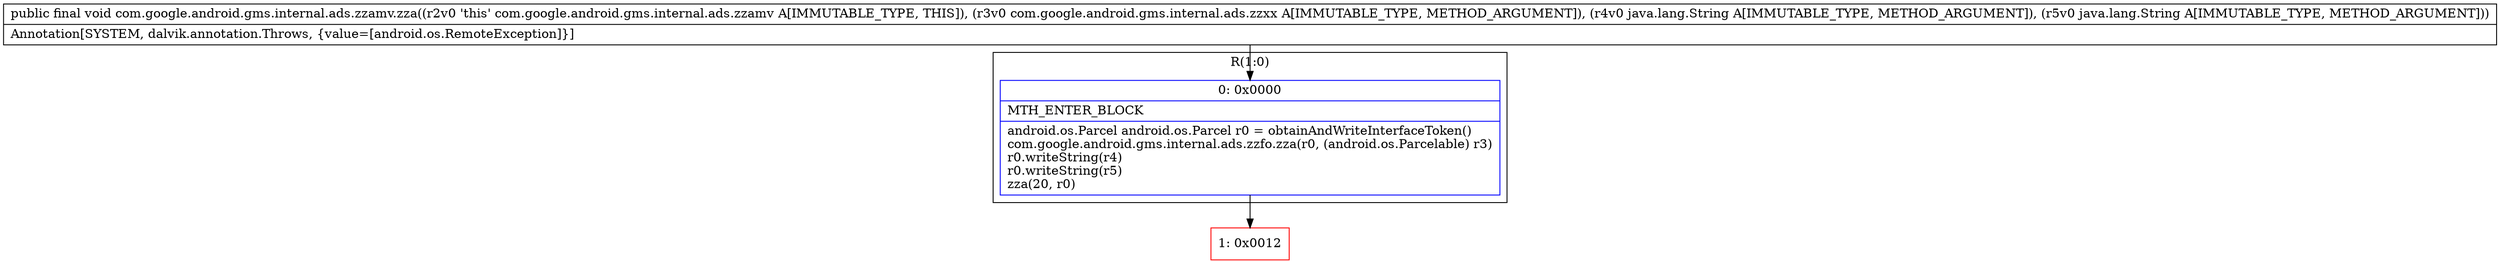 digraph "CFG forcom.google.android.gms.internal.ads.zzamv.zza(Lcom\/google\/android\/gms\/internal\/ads\/zzxx;Ljava\/lang\/String;Ljava\/lang\/String;)V" {
subgraph cluster_Region_338958015 {
label = "R(1:0)";
node [shape=record,color=blue];
Node_0 [shape=record,label="{0\:\ 0x0000|MTH_ENTER_BLOCK\l|android.os.Parcel android.os.Parcel r0 = obtainAndWriteInterfaceToken()\lcom.google.android.gms.internal.ads.zzfo.zza(r0, (android.os.Parcelable) r3)\lr0.writeString(r4)\lr0.writeString(r5)\lzza(20, r0)\l}"];
}
Node_1 [shape=record,color=red,label="{1\:\ 0x0012}"];
MethodNode[shape=record,label="{public final void com.google.android.gms.internal.ads.zzamv.zza((r2v0 'this' com.google.android.gms.internal.ads.zzamv A[IMMUTABLE_TYPE, THIS]), (r3v0 com.google.android.gms.internal.ads.zzxx A[IMMUTABLE_TYPE, METHOD_ARGUMENT]), (r4v0 java.lang.String A[IMMUTABLE_TYPE, METHOD_ARGUMENT]), (r5v0 java.lang.String A[IMMUTABLE_TYPE, METHOD_ARGUMENT]))  | Annotation[SYSTEM, dalvik.annotation.Throws, \{value=[android.os.RemoteException]\}]\l}"];
MethodNode -> Node_0;
Node_0 -> Node_1;
}

